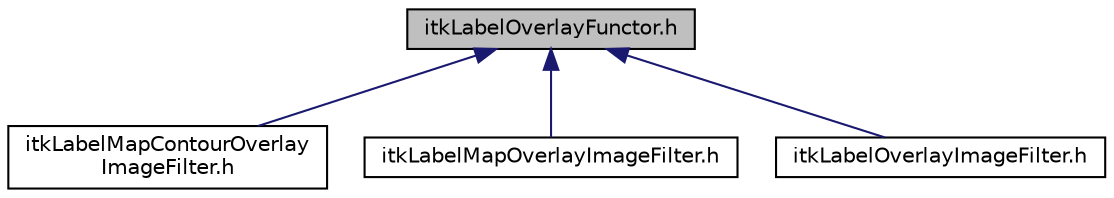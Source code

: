 digraph "itkLabelOverlayFunctor.h"
{
 // LATEX_PDF_SIZE
  edge [fontname="Helvetica",fontsize="10",labelfontname="Helvetica",labelfontsize="10"];
  node [fontname="Helvetica",fontsize="10",shape=record];
  Node1 [label="itkLabelOverlayFunctor.h",height=0.2,width=0.4,color="black", fillcolor="grey75", style="filled", fontcolor="black",tooltip=" "];
  Node1 -> Node2 [dir="back",color="midnightblue",fontsize="10",style="solid",fontname="Helvetica"];
  Node2 [label="itkLabelMapContourOverlay\lImageFilter.h",height=0.2,width=0.4,color="black", fillcolor="white", style="filled",URL="$itkLabelMapContourOverlayImageFilter_8h.html",tooltip=" "];
  Node1 -> Node3 [dir="back",color="midnightblue",fontsize="10",style="solid",fontname="Helvetica"];
  Node3 [label="itkLabelMapOverlayImageFilter.h",height=0.2,width=0.4,color="black", fillcolor="white", style="filled",URL="$itkLabelMapOverlayImageFilter_8h.html",tooltip=" "];
  Node1 -> Node4 [dir="back",color="midnightblue",fontsize="10",style="solid",fontname="Helvetica"];
  Node4 [label="itkLabelOverlayImageFilter.h",height=0.2,width=0.4,color="black", fillcolor="white", style="filled",URL="$itkLabelOverlayImageFilter_8h.html",tooltip=" "];
}
